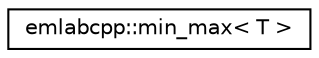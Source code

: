 digraph "Graphical Class Hierarchy"
{
 // LATEX_PDF_SIZE
  edge [fontname="Helvetica",fontsize="10",labelfontname="Helvetica",labelfontsize="10"];
  node [fontname="Helvetica",fontsize="10",shape=record];
  rankdir="LR";
  Node0 [label="emlabcpp::min_max\< T \>",height=0.2,width=0.4,color="black", fillcolor="white", style="filled",URL="$structemlabcpp_1_1min__max.html",tooltip="Helper structure for finding the smallest and the largest item in some container, contains min/max at..."];
}
